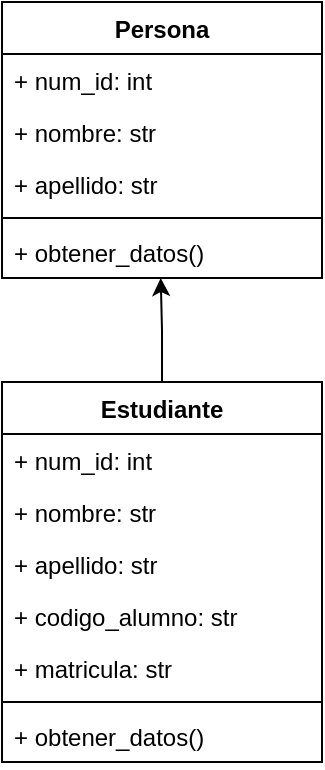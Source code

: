 <mxfile version="21.3.2" type="device">
  <diagram name="Página-1" id="Hz36q54filicoIOTVJ5r">
    <mxGraphModel dx="1034" dy="430" grid="1" gridSize="10" guides="1" tooltips="1" connect="1" arrows="1" fold="1" page="1" pageScale="1" pageWidth="850" pageHeight="1100" math="0" shadow="0">
      <root>
        <mxCell id="0" />
        <mxCell id="1" parent="0" />
        <mxCell id="DdhLHcy-FtZ9se09yY_2-2" value="Persona" style="swimlane;fontStyle=1;align=center;verticalAlign=top;childLayout=stackLayout;horizontal=1;startSize=26;horizontalStack=0;resizeParent=1;resizeParentMax=0;resizeLast=0;collapsible=1;marginBottom=0;whiteSpace=wrap;html=1;" vertex="1" parent="1">
          <mxGeometry x="310" y="40" width="160" height="138" as="geometry" />
        </mxCell>
        <mxCell id="DdhLHcy-FtZ9se09yY_2-3" value="+ num_id: int" style="text;strokeColor=none;fillColor=none;align=left;verticalAlign=top;spacingLeft=4;spacingRight=4;overflow=hidden;rotatable=0;points=[[0,0.5],[1,0.5]];portConstraint=eastwest;whiteSpace=wrap;html=1;" vertex="1" parent="DdhLHcy-FtZ9se09yY_2-2">
          <mxGeometry y="26" width="160" height="26" as="geometry" />
        </mxCell>
        <mxCell id="DdhLHcy-FtZ9se09yY_2-6" value="+ nombre: str" style="text;strokeColor=none;fillColor=none;align=left;verticalAlign=top;spacingLeft=4;spacingRight=4;overflow=hidden;rotatable=0;points=[[0,0.5],[1,0.5]];portConstraint=eastwest;whiteSpace=wrap;html=1;" vertex="1" parent="DdhLHcy-FtZ9se09yY_2-2">
          <mxGeometry y="52" width="160" height="26" as="geometry" />
        </mxCell>
        <mxCell id="DdhLHcy-FtZ9se09yY_2-7" value="+ apellido: str" style="text;strokeColor=none;fillColor=none;align=left;verticalAlign=top;spacingLeft=4;spacingRight=4;overflow=hidden;rotatable=0;points=[[0,0.5],[1,0.5]];portConstraint=eastwest;whiteSpace=wrap;html=1;" vertex="1" parent="DdhLHcy-FtZ9se09yY_2-2">
          <mxGeometry y="78" width="160" height="26" as="geometry" />
        </mxCell>
        <mxCell id="DdhLHcy-FtZ9se09yY_2-4" value="" style="line;strokeWidth=1;fillColor=none;align=left;verticalAlign=middle;spacingTop=-1;spacingLeft=3;spacingRight=3;rotatable=0;labelPosition=right;points=[];portConstraint=eastwest;strokeColor=inherit;" vertex="1" parent="DdhLHcy-FtZ9se09yY_2-2">
          <mxGeometry y="104" width="160" height="8" as="geometry" />
        </mxCell>
        <mxCell id="DdhLHcy-FtZ9se09yY_2-5" value="+ obtener_datos()" style="text;strokeColor=none;fillColor=none;align=left;verticalAlign=top;spacingLeft=4;spacingRight=4;overflow=hidden;rotatable=0;points=[[0,0.5],[1,0.5]];portConstraint=eastwest;whiteSpace=wrap;html=1;" vertex="1" parent="DdhLHcy-FtZ9se09yY_2-2">
          <mxGeometry y="112" width="160" height="26" as="geometry" />
        </mxCell>
        <mxCell id="DdhLHcy-FtZ9se09yY_2-18" style="edgeStyle=orthogonalEdgeStyle;rounded=0;orthogonalLoop=1;jettySize=auto;html=1;entryX=0.496;entryY=1;entryDx=0;entryDy=0;entryPerimeter=0;" edge="1" parent="1" source="DdhLHcy-FtZ9se09yY_2-9" target="DdhLHcy-FtZ9se09yY_2-5">
          <mxGeometry relative="1" as="geometry" />
        </mxCell>
        <mxCell id="DdhLHcy-FtZ9se09yY_2-9" value="Estudiante" style="swimlane;fontStyle=1;align=center;verticalAlign=top;childLayout=stackLayout;horizontal=1;startSize=26;horizontalStack=0;resizeParent=1;resizeParentMax=0;resizeLast=0;collapsible=1;marginBottom=0;whiteSpace=wrap;html=1;" vertex="1" parent="1">
          <mxGeometry x="310" y="230" width="160" height="190" as="geometry" />
        </mxCell>
        <mxCell id="DdhLHcy-FtZ9se09yY_2-10" value="+ num_id: int" style="text;strokeColor=none;fillColor=none;align=left;verticalAlign=top;spacingLeft=4;spacingRight=4;overflow=hidden;rotatable=0;points=[[0,0.5],[1,0.5]];portConstraint=eastwest;whiteSpace=wrap;html=1;" vertex="1" parent="DdhLHcy-FtZ9se09yY_2-9">
          <mxGeometry y="26" width="160" height="26" as="geometry" />
        </mxCell>
        <mxCell id="DdhLHcy-FtZ9se09yY_2-11" value="+ nombre: str" style="text;strokeColor=none;fillColor=none;align=left;verticalAlign=top;spacingLeft=4;spacingRight=4;overflow=hidden;rotatable=0;points=[[0,0.5],[1,0.5]];portConstraint=eastwest;whiteSpace=wrap;html=1;" vertex="1" parent="DdhLHcy-FtZ9se09yY_2-9">
          <mxGeometry y="52" width="160" height="26" as="geometry" />
        </mxCell>
        <mxCell id="DdhLHcy-FtZ9se09yY_2-12" value="+ apellido: str" style="text;strokeColor=none;fillColor=none;align=left;verticalAlign=top;spacingLeft=4;spacingRight=4;overflow=hidden;rotatable=0;points=[[0,0.5],[1,0.5]];portConstraint=eastwest;whiteSpace=wrap;html=1;" vertex="1" parent="DdhLHcy-FtZ9se09yY_2-9">
          <mxGeometry y="78" width="160" height="26" as="geometry" />
        </mxCell>
        <mxCell id="DdhLHcy-FtZ9se09yY_2-15" value="+ codigo_alumno: str" style="text;strokeColor=none;fillColor=none;align=left;verticalAlign=top;spacingLeft=4;spacingRight=4;overflow=hidden;rotatable=0;points=[[0,0.5],[1,0.5]];portConstraint=eastwest;whiteSpace=wrap;html=1;" vertex="1" parent="DdhLHcy-FtZ9se09yY_2-9">
          <mxGeometry y="104" width="160" height="26" as="geometry" />
        </mxCell>
        <mxCell id="DdhLHcy-FtZ9se09yY_2-16" value="+ matricula: str" style="text;strokeColor=none;fillColor=none;align=left;verticalAlign=top;spacingLeft=4;spacingRight=4;overflow=hidden;rotatable=0;points=[[0,0.5],[1,0.5]];portConstraint=eastwest;whiteSpace=wrap;html=1;" vertex="1" parent="DdhLHcy-FtZ9se09yY_2-9">
          <mxGeometry y="130" width="160" height="26" as="geometry" />
        </mxCell>
        <mxCell id="DdhLHcy-FtZ9se09yY_2-13" value="" style="line;strokeWidth=1;fillColor=none;align=left;verticalAlign=middle;spacingTop=-1;spacingLeft=3;spacingRight=3;rotatable=0;labelPosition=right;points=[];portConstraint=eastwest;strokeColor=inherit;" vertex="1" parent="DdhLHcy-FtZ9se09yY_2-9">
          <mxGeometry y="156" width="160" height="8" as="geometry" />
        </mxCell>
        <mxCell id="DdhLHcy-FtZ9se09yY_2-14" value="+ obtener_datos()" style="text;strokeColor=none;fillColor=none;align=left;verticalAlign=top;spacingLeft=4;spacingRight=4;overflow=hidden;rotatable=0;points=[[0,0.5],[1,0.5]];portConstraint=eastwest;whiteSpace=wrap;html=1;" vertex="1" parent="DdhLHcy-FtZ9se09yY_2-9">
          <mxGeometry y="164" width="160" height="26" as="geometry" />
        </mxCell>
      </root>
    </mxGraphModel>
  </diagram>
</mxfile>
